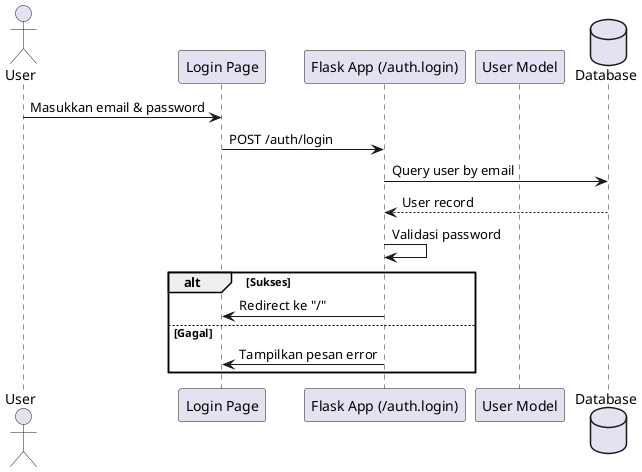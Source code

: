 @startuml login_sequence

actor User
participant "Login Page" as Page
participant "Flask App (/auth.login)" as LoginRoute
participant "User Model" as UserModel
database "Database" as DB

User -> Page : Masukkan email & password
Page -> LoginRoute : POST /auth/login
LoginRoute -> DB : Query user by email
DB --> LoginRoute : User record
LoginRoute -> LoginRoute : Validasi password
alt Sukses
    LoginRoute -> Page : Redirect ke "/"
else Gagal
    LoginRoute -> Page : Tampilkan pesan error
end

@enduml